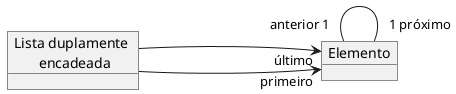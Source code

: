 @startuml mod04ima07
object "Lista duplamente \n encadeada" as li 
object "Elemento" as el 

left to right direction
li ----> "primeiro" el  
el "anterior 1"--- "1 próximo" el
li ---->"último" el
@enduml